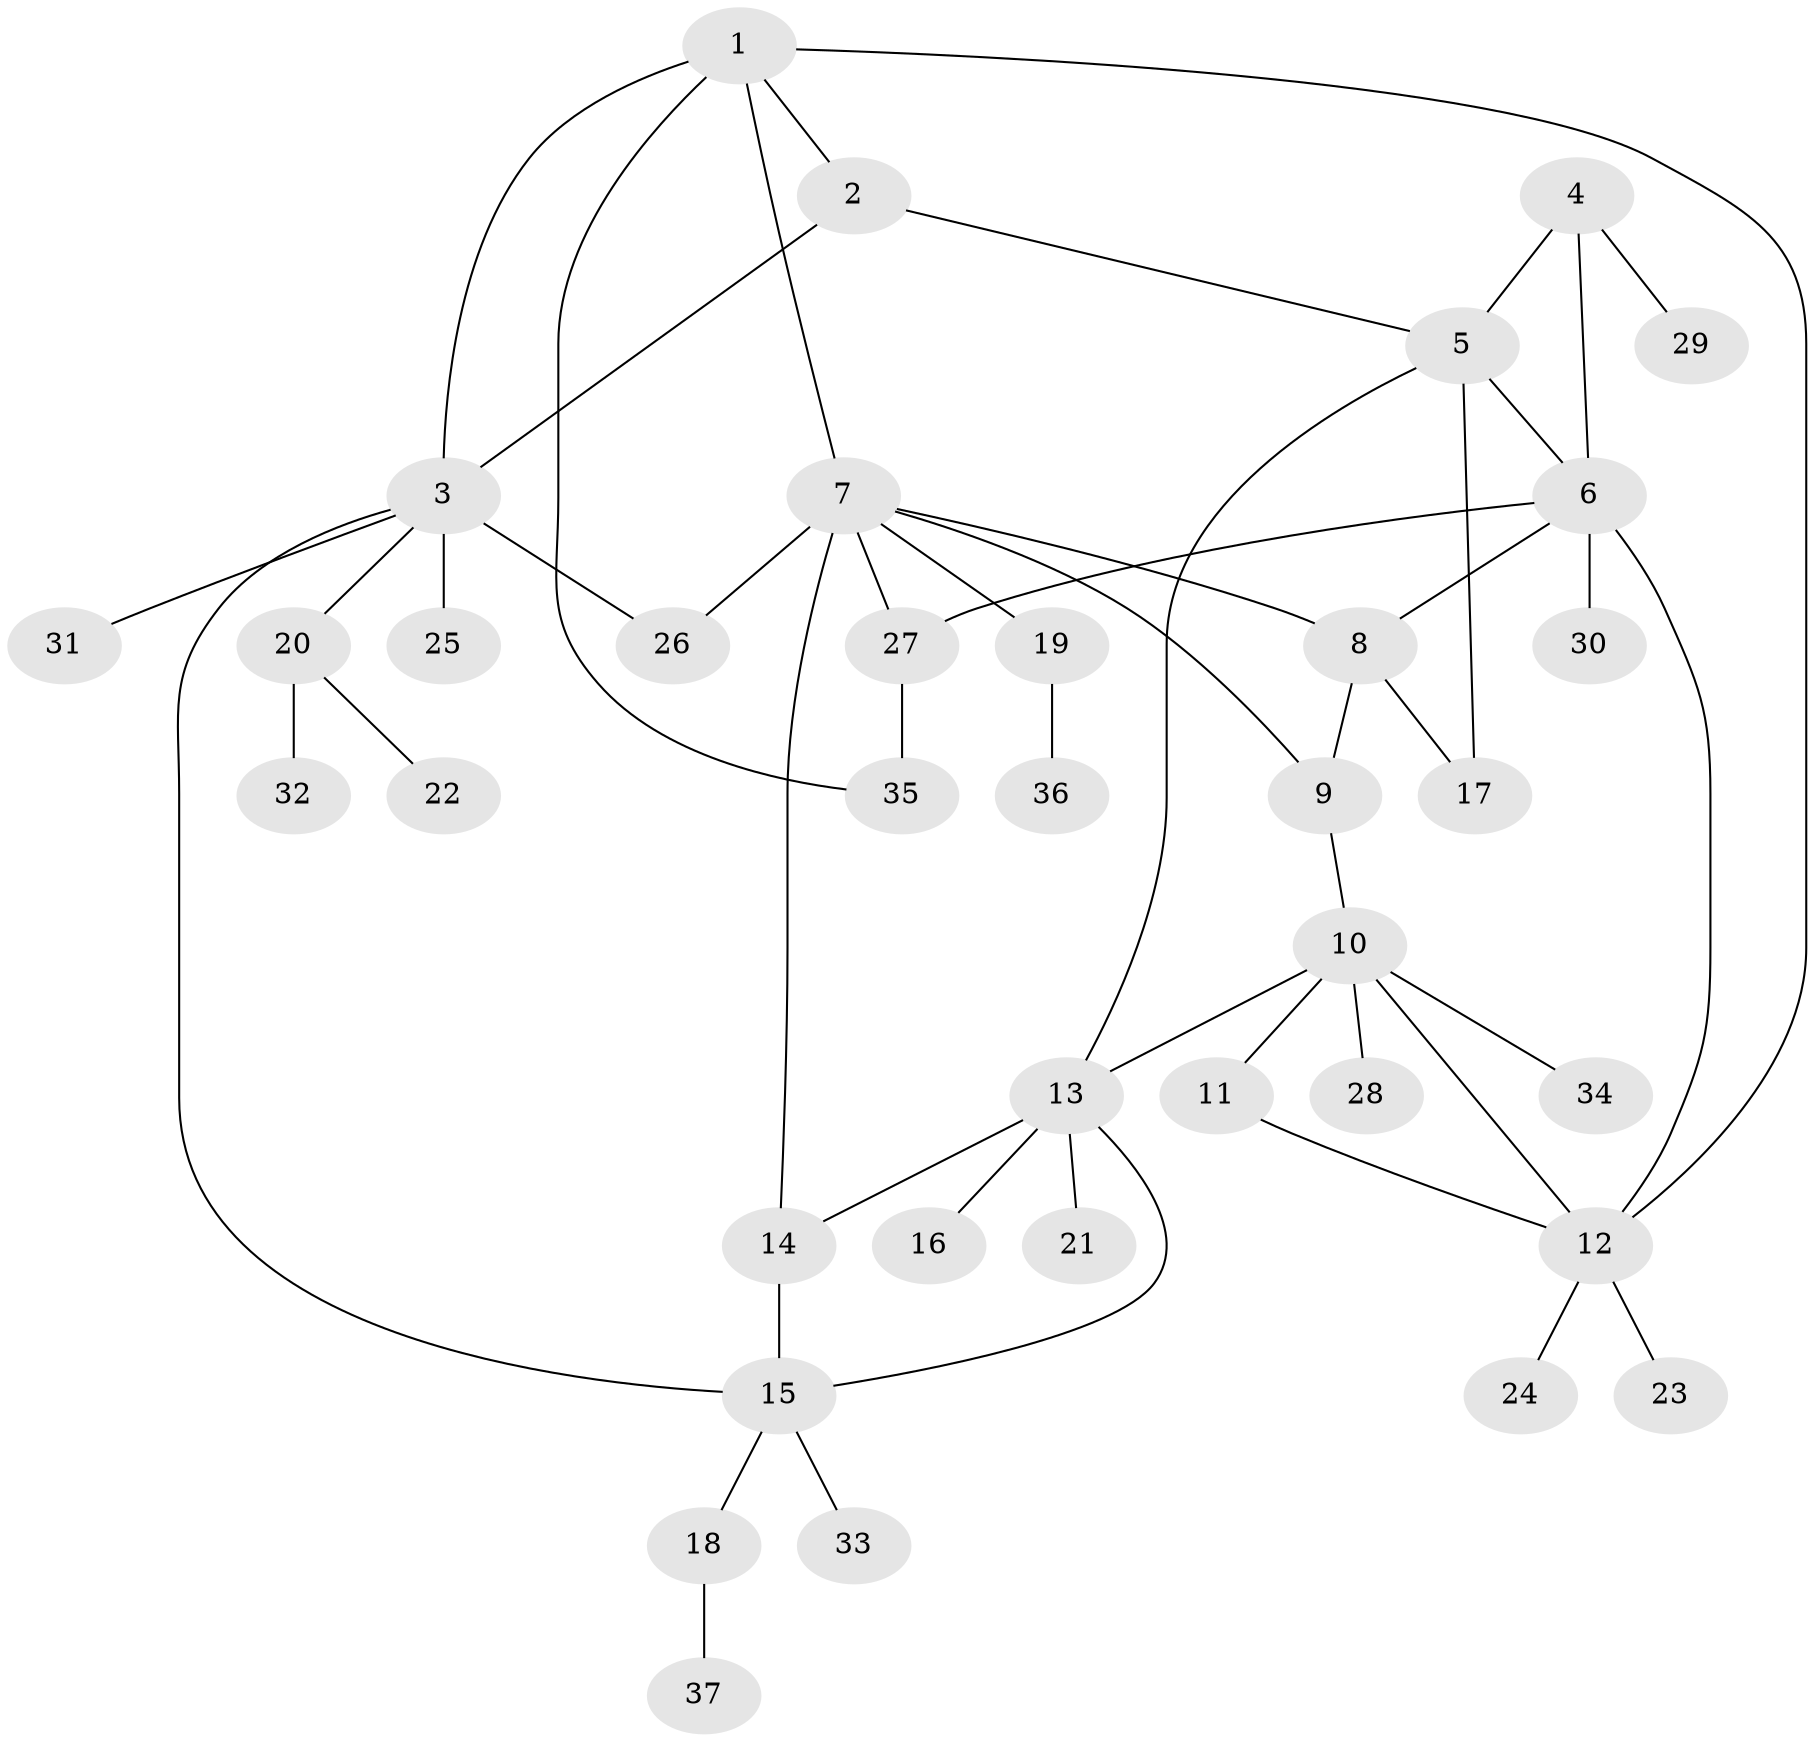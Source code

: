 // original degree distribution, {6: 0.029411764705882353, 4: 0.07352941176470588, 9: 0.029411764705882353, 7: 0.07352941176470588, 5: 0.029411764705882353, 3: 0.04411764705882353, 1: 0.5588235294117647, 2: 0.16176470588235295}
// Generated by graph-tools (version 1.1) at 2025/37/03/09/25 02:37:37]
// undirected, 37 vertices, 51 edges
graph export_dot {
graph [start="1"]
  node [color=gray90,style=filled];
  1;
  2;
  3;
  4;
  5;
  6;
  7;
  8;
  9;
  10;
  11;
  12;
  13;
  14;
  15;
  16;
  17;
  18;
  19;
  20;
  21;
  22;
  23;
  24;
  25;
  26;
  27;
  28;
  29;
  30;
  31;
  32;
  33;
  34;
  35;
  36;
  37;
  1 -- 2 [weight=1.0];
  1 -- 3 [weight=1.0];
  1 -- 7 [weight=1.0];
  1 -- 12 [weight=1.0];
  1 -- 35 [weight=1.0];
  2 -- 3 [weight=1.0];
  2 -- 5 [weight=1.0];
  3 -- 15 [weight=1.0];
  3 -- 20 [weight=1.0];
  3 -- 25 [weight=2.0];
  3 -- 26 [weight=1.0];
  3 -- 31 [weight=1.0];
  4 -- 5 [weight=1.0];
  4 -- 6 [weight=1.0];
  4 -- 29 [weight=1.0];
  5 -- 6 [weight=1.0];
  5 -- 13 [weight=1.0];
  5 -- 17 [weight=2.0];
  6 -- 8 [weight=1.0];
  6 -- 12 [weight=1.0];
  6 -- 27 [weight=1.0];
  6 -- 30 [weight=1.0];
  7 -- 8 [weight=1.0];
  7 -- 9 [weight=1.0];
  7 -- 14 [weight=1.0];
  7 -- 19 [weight=1.0];
  7 -- 26 [weight=2.0];
  7 -- 27 [weight=1.0];
  8 -- 9 [weight=1.0];
  8 -- 17 [weight=1.0];
  9 -- 10 [weight=1.0];
  10 -- 11 [weight=1.0];
  10 -- 12 [weight=1.0];
  10 -- 13 [weight=1.0];
  10 -- 28 [weight=1.0];
  10 -- 34 [weight=1.0];
  11 -- 12 [weight=1.0];
  12 -- 23 [weight=1.0];
  12 -- 24 [weight=1.0];
  13 -- 14 [weight=1.0];
  13 -- 15 [weight=1.0];
  13 -- 16 [weight=1.0];
  13 -- 21 [weight=1.0];
  14 -- 15 [weight=1.0];
  15 -- 18 [weight=1.0];
  15 -- 33 [weight=1.0];
  18 -- 37 [weight=1.0];
  19 -- 36 [weight=1.0];
  20 -- 22 [weight=1.0];
  20 -- 32 [weight=1.0];
  27 -- 35 [weight=2.0];
}
